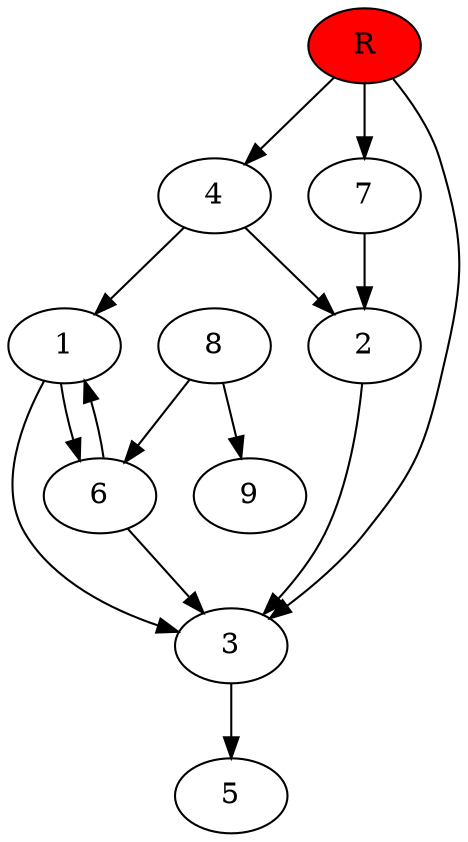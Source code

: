 digraph prb69471 {
	1
	2
	3
	4
	5
	6
	7
	8
	R [fillcolor="#ff0000" style=filled]
	1 -> 3
	1 -> 6
	2 -> 3
	3 -> 5
	4 -> 1
	4 -> 2
	6 -> 1
	6 -> 3
	7 -> 2
	8 -> 6
	8 -> 9
	R -> 3
	R -> 4
	R -> 7
}
